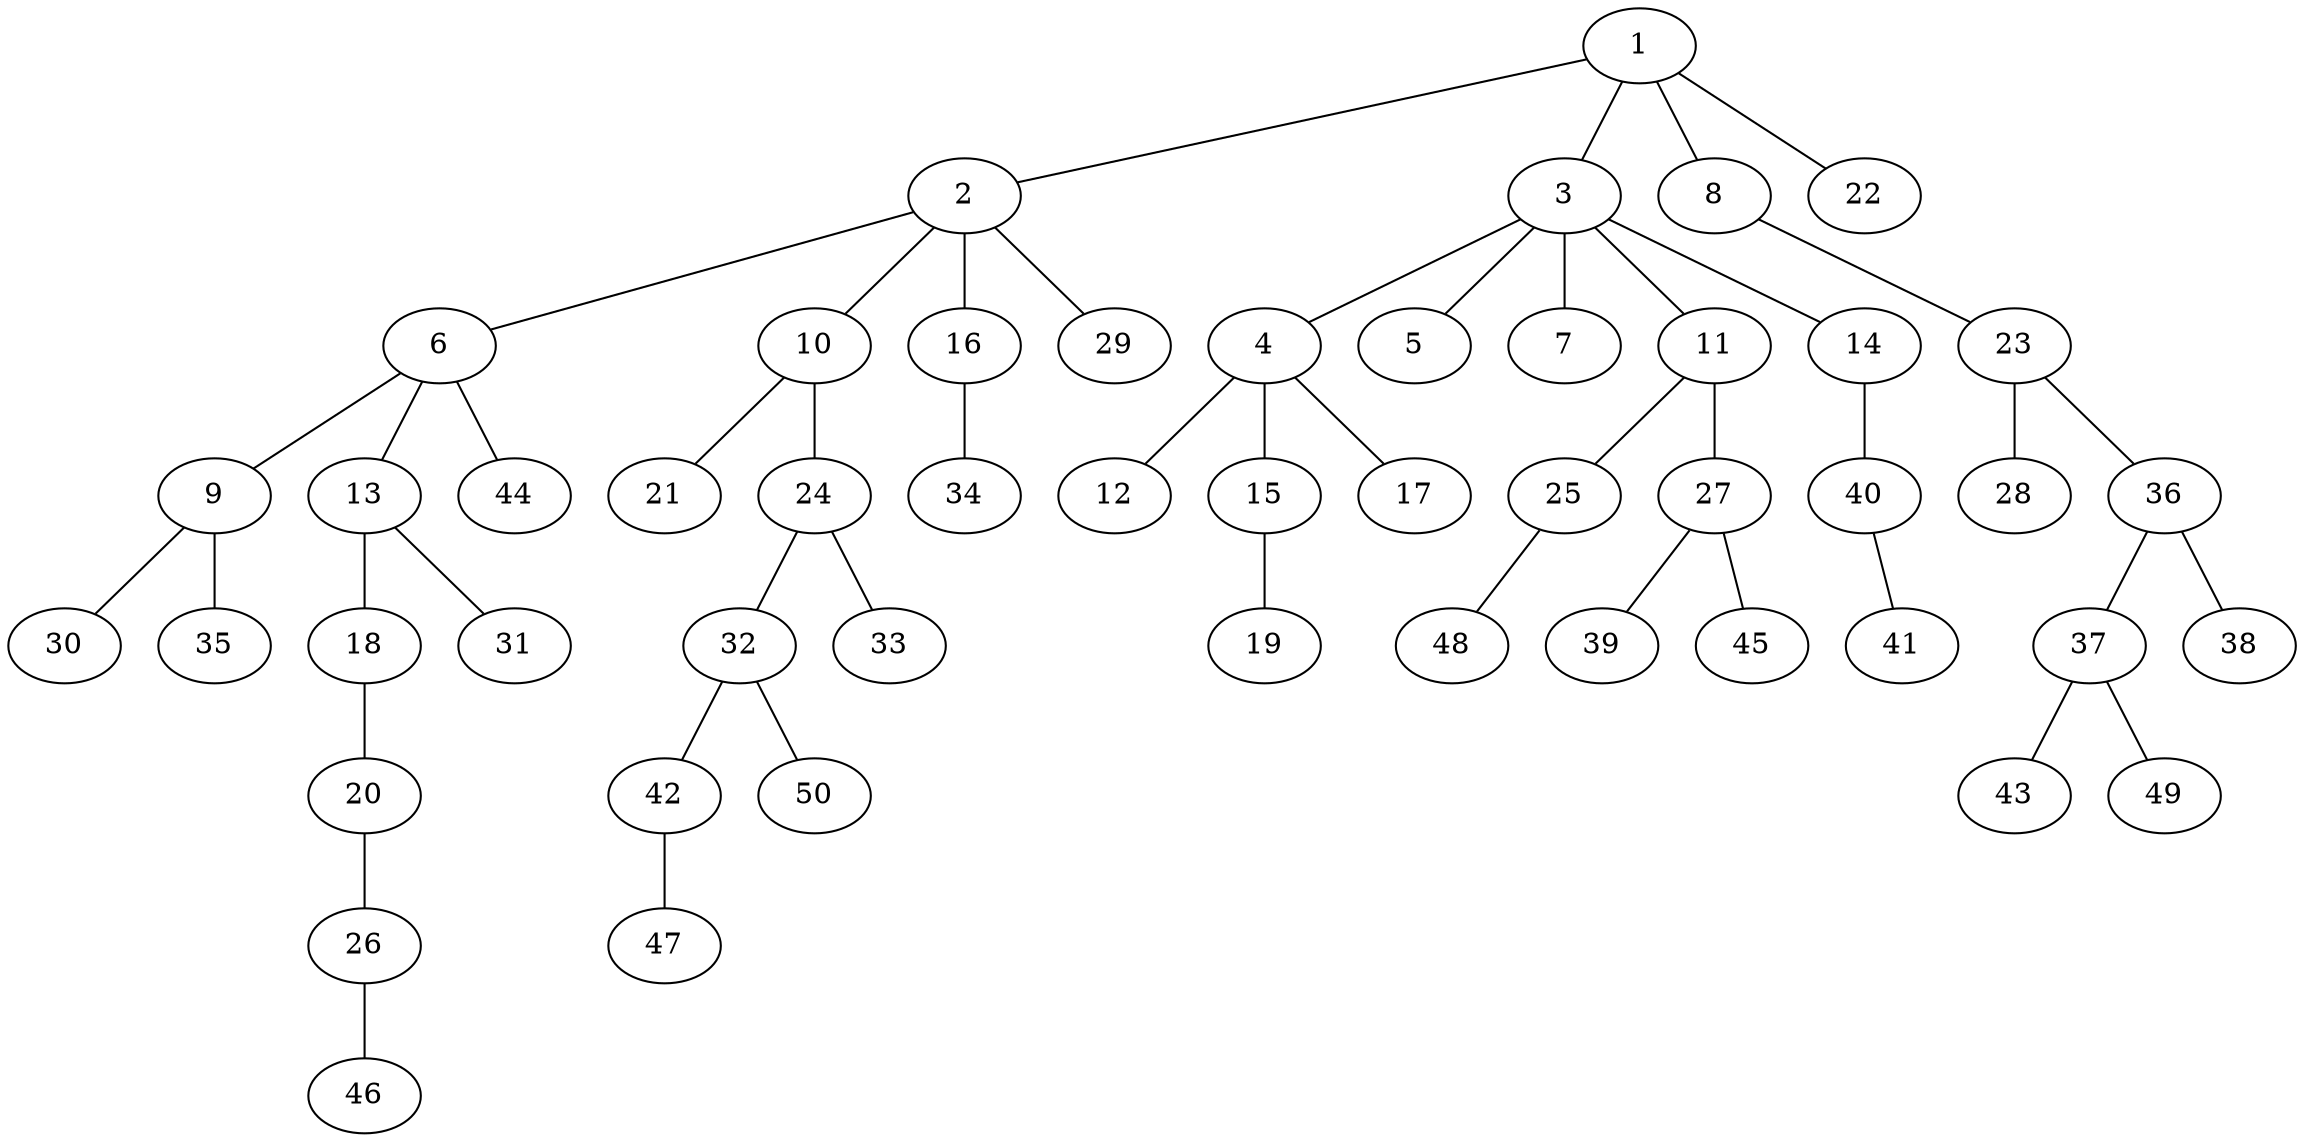 graph graphname {1--2
1--3
1--8
1--22
2--6
2--10
2--16
2--29
3--4
3--5
3--7
3--11
3--14
4--12
4--15
4--17
6--9
6--13
6--44
8--23
9--30
9--35
10--21
10--24
11--25
11--27
13--18
13--31
14--40
15--19
16--34
18--20
20--26
23--28
23--36
24--32
24--33
25--48
26--46
27--39
27--45
32--42
32--50
36--37
36--38
37--43
37--49
40--41
42--47
}